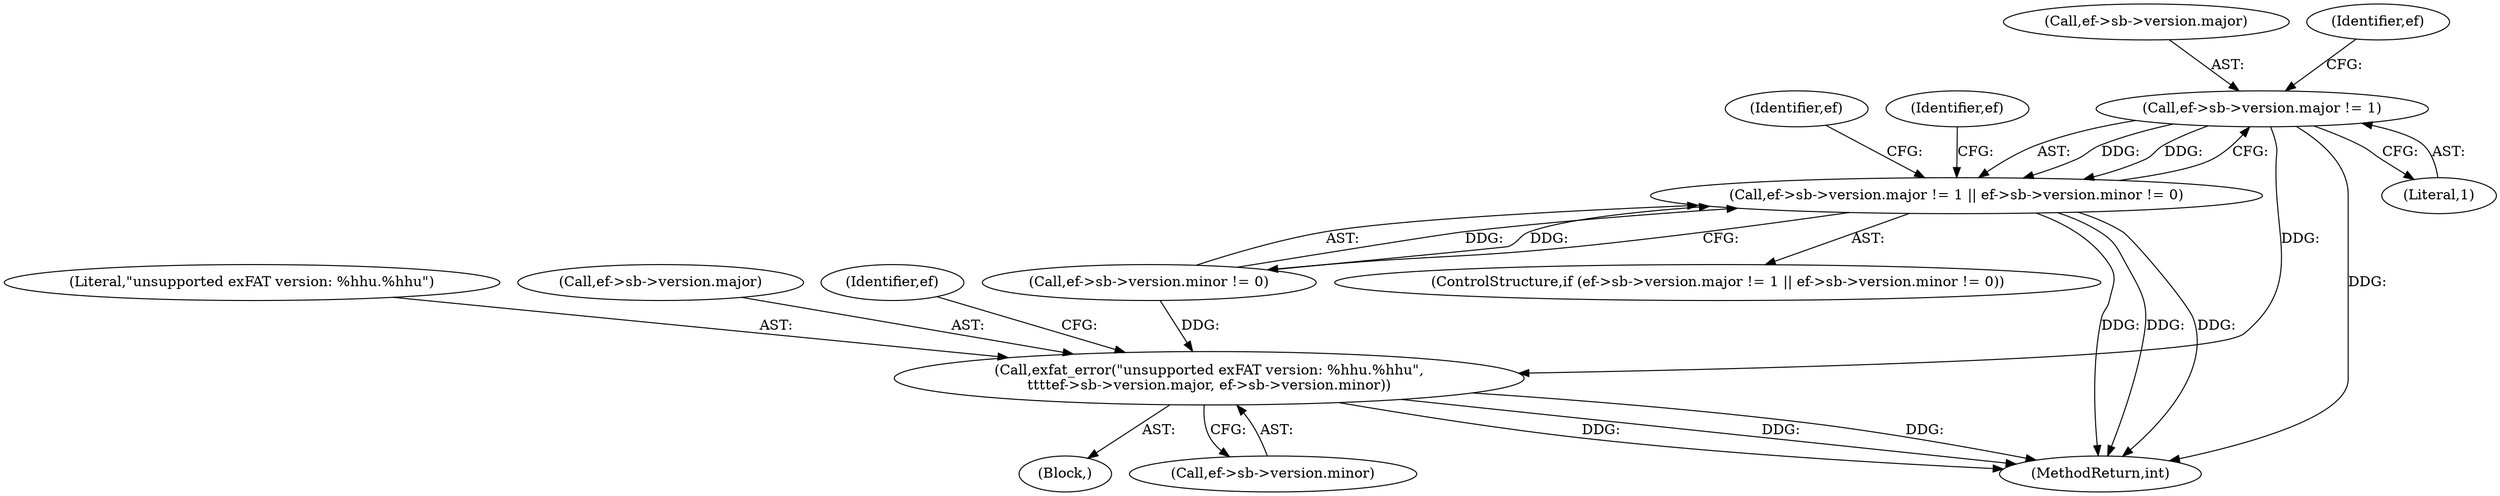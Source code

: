 digraph "0_exfat_2e86ae5f81da11f11673d0546efb525af02b7786@pointer" {
"1000404" [label="(Call,ef->sb->version.major != 1)"];
"1000403" [label="(Call,ef->sb->version.major != 1 || ef->sb->version.minor != 0)"];
"1000431" [label="(Call,exfat_error(\"unsupported exFAT version: %hhu.%hhu\",\n\t\t\t\tef->sb->version.major, ef->sb->version.minor))"];
"1000458" [label="(Identifier,ef)"];
"1000403" [label="(Call,ef->sb->version.major != 1 || ef->sb->version.minor != 0)"];
"1000422" [label="(Block,)"];
"1000705" [label="(MethodReturn,int)"];
"1000405" [label="(Call,ef->sb->version.major)"];
"1000417" [label="(Identifier,ef)"];
"1000432" [label="(Literal,\"unsupported exFAT version: %hhu.%hhu\")"];
"1000404" [label="(Call,ef->sb->version.major != 1)"];
"1000431" [label="(Call,exfat_error(\"unsupported exFAT version: %hhu.%hhu\",\n\t\t\t\tef->sb->version.major, ef->sb->version.minor))"];
"1000413" [label="(Call,ef->sb->version.minor != 0)"];
"1000402" [label="(ControlStructure,if (ef->sb->version.major != 1 || ef->sb->version.minor != 0))"];
"1000425" [label="(Identifier,ef)"];
"1000433" [label="(Call,ef->sb->version.major)"];
"1000449" [label="(Identifier,ef)"];
"1000440" [label="(Call,ef->sb->version.minor)"];
"1000412" [label="(Literal,1)"];
"1000404" -> "1000403"  [label="AST: "];
"1000404" -> "1000412"  [label="CFG: "];
"1000405" -> "1000404"  [label="AST: "];
"1000412" -> "1000404"  [label="AST: "];
"1000417" -> "1000404"  [label="CFG: "];
"1000403" -> "1000404"  [label="CFG: "];
"1000404" -> "1000705"  [label="DDG: "];
"1000404" -> "1000403"  [label="DDG: "];
"1000404" -> "1000403"  [label="DDG: "];
"1000404" -> "1000431"  [label="DDG: "];
"1000403" -> "1000402"  [label="AST: "];
"1000403" -> "1000413"  [label="CFG: "];
"1000413" -> "1000403"  [label="AST: "];
"1000425" -> "1000403"  [label="CFG: "];
"1000458" -> "1000403"  [label="CFG: "];
"1000403" -> "1000705"  [label="DDG: "];
"1000403" -> "1000705"  [label="DDG: "];
"1000403" -> "1000705"  [label="DDG: "];
"1000413" -> "1000403"  [label="DDG: "];
"1000413" -> "1000403"  [label="DDG: "];
"1000431" -> "1000422"  [label="AST: "];
"1000431" -> "1000440"  [label="CFG: "];
"1000432" -> "1000431"  [label="AST: "];
"1000433" -> "1000431"  [label="AST: "];
"1000440" -> "1000431"  [label="AST: "];
"1000449" -> "1000431"  [label="CFG: "];
"1000431" -> "1000705"  [label="DDG: "];
"1000431" -> "1000705"  [label="DDG: "];
"1000431" -> "1000705"  [label="DDG: "];
"1000413" -> "1000431"  [label="DDG: "];
}
